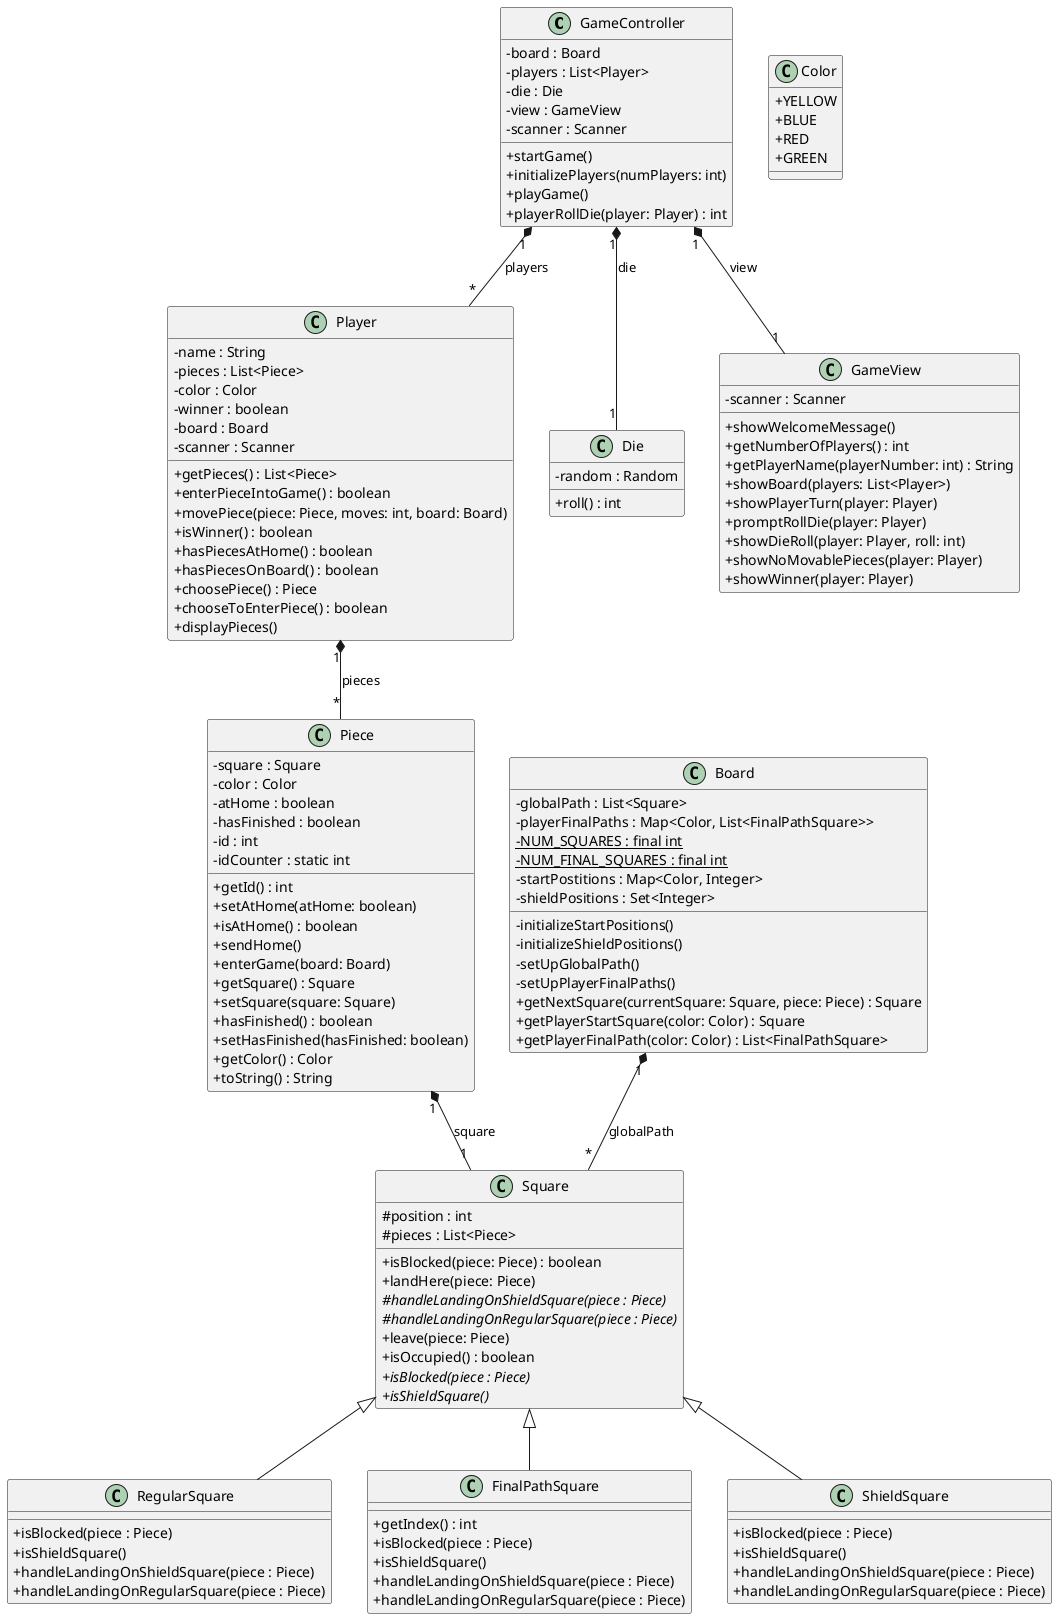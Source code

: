 @startuml
skinparam classAttributeIconSize 0

class GameController {
  - board : Board
  - players : List<Player>
  - die : Die
  - view : GameView
  - scanner : Scanner
  + startGame()
  + initializePlayers(numPlayers: int)
  + playGame()
  + playerRollDie(player: Player) : int
}

class Board {
  - globalPath : List<Square>
  - playerFinalPaths : Map<Color, List<FinalPathSquare>>
  - {static} NUM_SQUARES : final int
  - {static} NUM_FINAL_SQUARES : final int
  - startPostitions : Map<Color, Integer>
  - shieldPositions : Set<Integer>
  - initializeStartPositions()
  - initializeShieldPositions()
  - setUpGlobalPath()
  - setUpPlayerFinalPaths()
  + getNextSquare(currentSquare: Square, piece: Piece) : Square
  + getPlayerStartSquare(color: Color) : Square
  + getPlayerFinalPath(color: Color) : List<FinalPathSquare>
}

class Piece {
  - square : Square
  - color : Color
  - atHome : boolean
  - hasFinished : boolean
  - id : int
  - idCounter : static int
  + getId() : int
  + setAtHome(atHome: boolean)
  + isAtHome() : boolean
  + sendHome()
  + enterGame(board: Board)
  + getSquare() : Square
  + setSquare(square: Square)
  + hasFinished() : boolean
  + setHasFinished(hasFinished: boolean)
  + getColor() : Color
  + toString() : String
}

class Player {
  - name : String
  - pieces : List<Piece>
  - color : Color
  - winner : boolean
  - board : Board
  - scanner : Scanner
  + getPieces() : List<Piece>
  + enterPieceIntoGame() : boolean
  + movePiece(piece: Piece, moves: int, board: Board)
  + isWinner() : boolean
  + hasPiecesAtHome() : boolean
  + hasPiecesOnBoard() : boolean
  + choosePiece() : Piece
  + chooseToEnterPiece() : boolean
  + displayPieces()
}

class Square {
  # position : int
  # pieces : List<Piece>
  + isBlocked(piece: Piece) : boolean
  + landHere(piece: Piece)
  # {abstract} handleLandingOnShieldSquare(piece : Piece)
  # {abstract} handleLandingOnRegularSquare(piece : Piece)
  + leave(piece: Piece)
  + isOccupied() : boolean
  + {abstract} isBlocked(piece : Piece)
  + {abstract} isShieldSquare()
}

class RegularSquare extends Square {
  + isBlocked(piece : Piece)
  + isShieldSquare()
  + handleLandingOnShieldSquare(piece : Piece)
  + handleLandingOnRegularSquare(piece : Piece)
}

class FinalPathSquare extends Square {
  + getIndex() : int
  + isBlocked(piece : Piece)
  + isShieldSquare()
  + handleLandingOnShieldSquare(piece : Piece)
  + handleLandingOnRegularSquare(piece : Piece)
}

class ShieldSquare extends Square {
  + isBlocked(piece : Piece)
  + isShieldSquare()
  + handleLandingOnShieldSquare(piece : Piece)
  + handleLandingOnRegularSquare(piece : Piece)
}

class Color {
  + YELLOW
  + BLUE
  + RED
  + GREEN
}

class Die {
  - random : Random
  + roll() : int
}

class GameView {
  - scanner : Scanner
  + showWelcomeMessage()
  + getNumberOfPlayers() : int
  + getPlayerName(playerNumber: int) : String
  + showBoard(players: List<Player>)
  + showPlayerTurn(player: Player)
  + promptRollDie(player: Player)
  + showDieRoll(player: Player, roll: int)
  + showNoMovablePieces(player: Player)
  + showWinner(player: Player)
}

Player "1" *-- "*" Piece : pieces
GameController "1" *-- "*" Player : players
Board "1" *-- "*" Square : globalPath
Piece "1" *-- "1" Square : square
GameController "1" *-- "1" Die : die
GameController "1" *-- "1" GameView : view

@enduml
